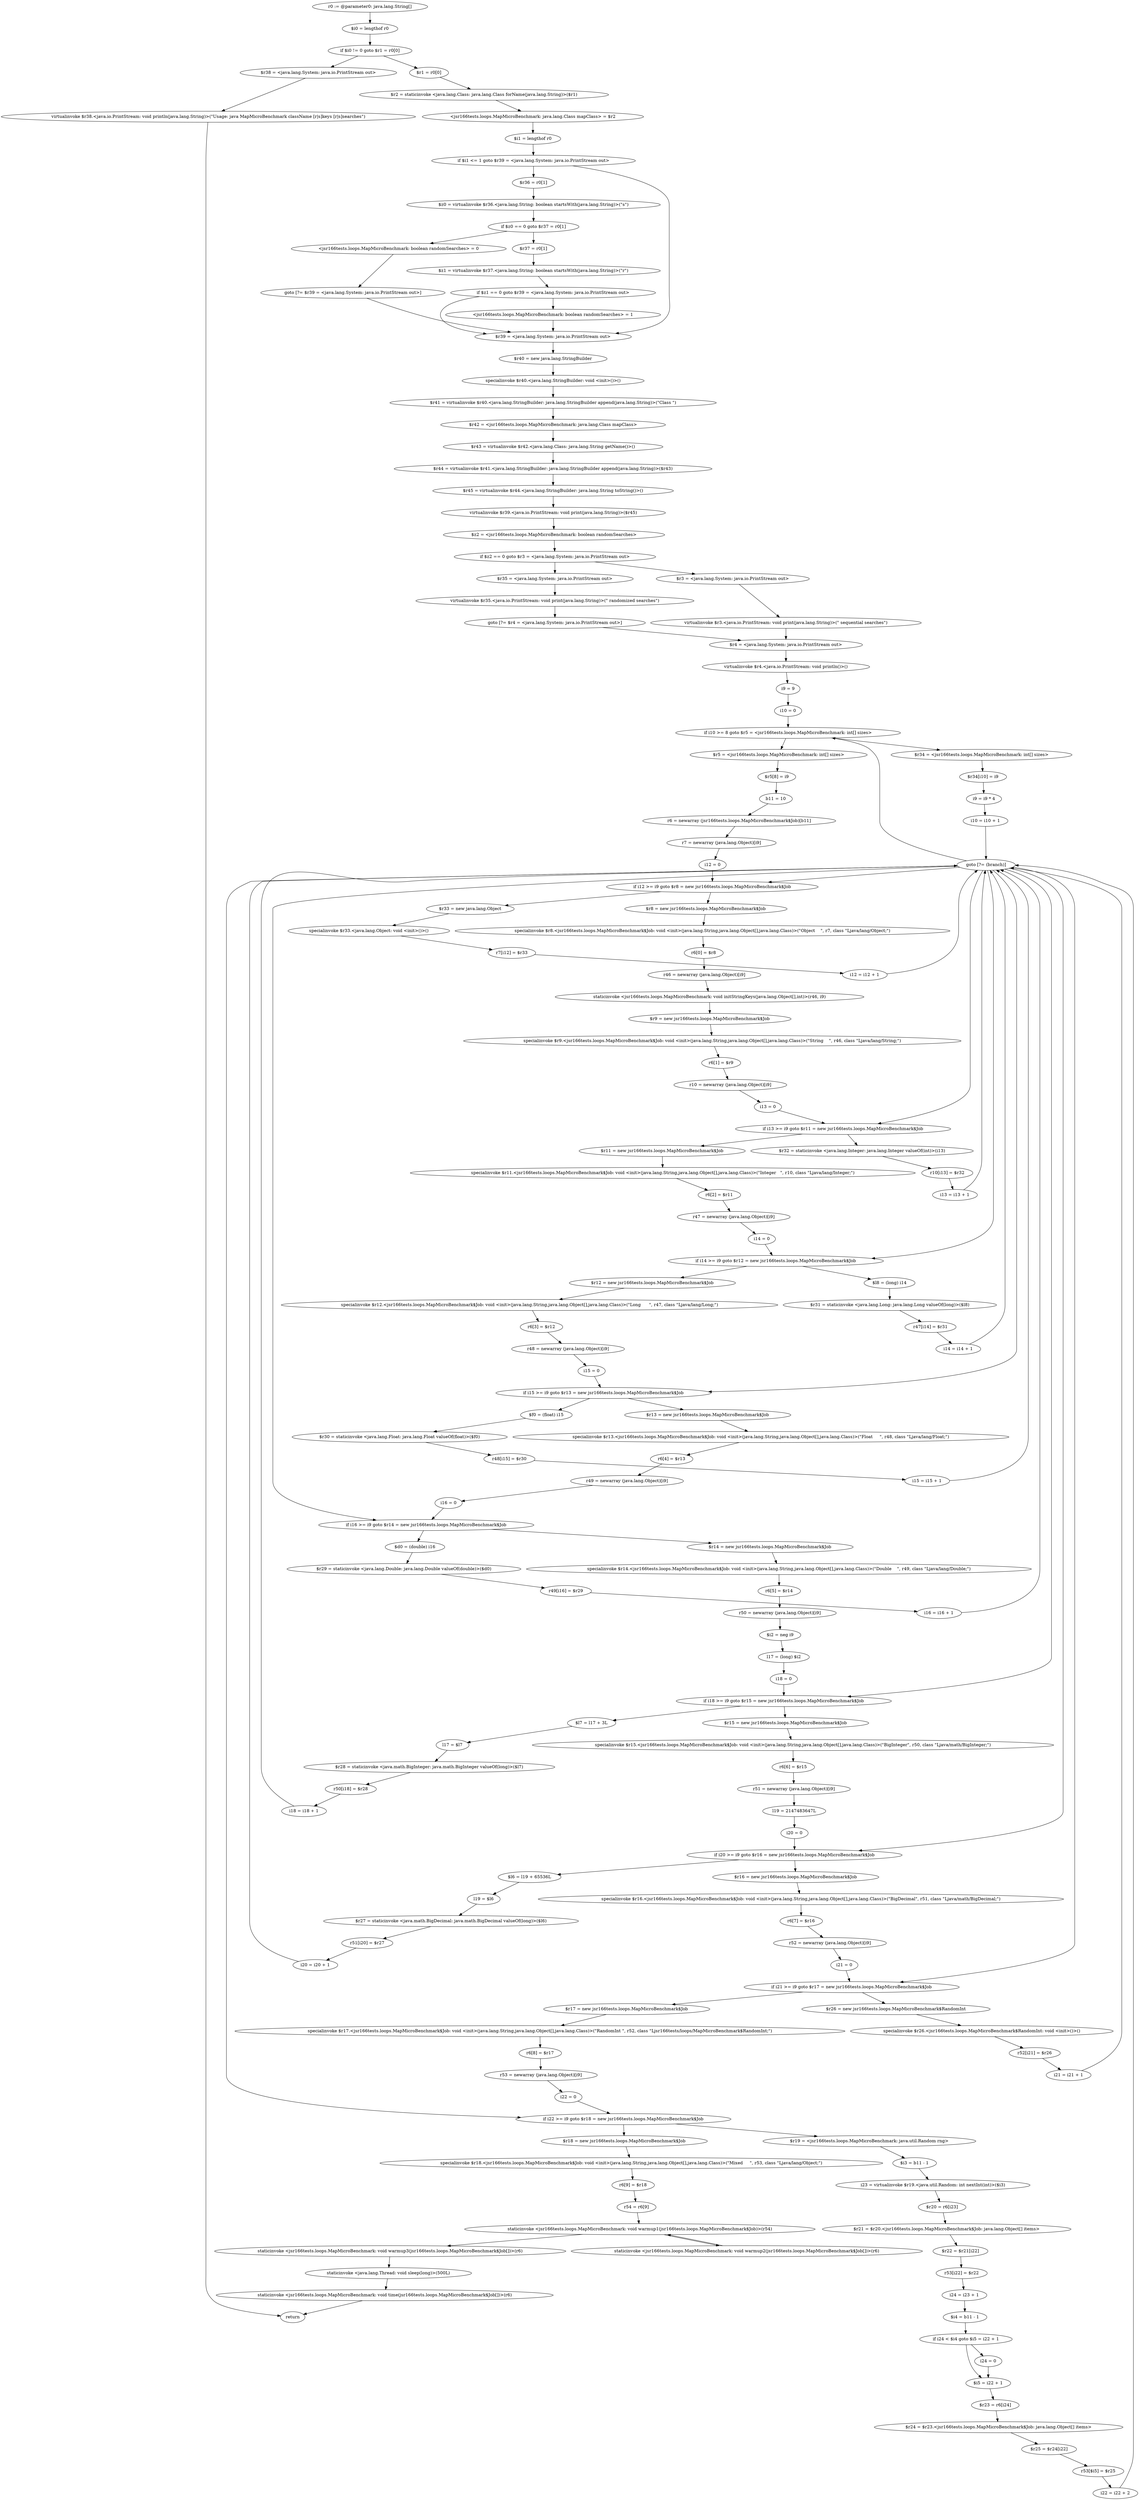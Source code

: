 digraph "unitGraph" {
    "r0 := @parameter0: java.lang.String[]"
    "$i0 = lengthof r0"
    "if $i0 != 0 goto $r1 = r0[0]"
    "$r38 = <java.lang.System: java.io.PrintStream out>"
    "virtualinvoke $r38.<java.io.PrintStream: void println(java.lang.String)>(\"Usage: java MapMicroBenchmark className [r|s]keys [r|s]searches\")"
    "return"
    "$r1 = r0[0]"
    "$r2 = staticinvoke <java.lang.Class: java.lang.Class forName(java.lang.String)>($r1)"
    "<jsr166tests.loops.MapMicroBenchmark: java.lang.Class mapClass> = $r2"
    "$i1 = lengthof r0"
    "if $i1 <= 1 goto $r39 = <java.lang.System: java.io.PrintStream out>"
    "$r36 = r0[1]"
    "$z0 = virtualinvoke $r36.<java.lang.String: boolean startsWith(java.lang.String)>(\"s\")"
    "if $z0 == 0 goto $r37 = r0[1]"
    "<jsr166tests.loops.MapMicroBenchmark: boolean randomSearches> = 0"
    "goto [?= $r39 = <java.lang.System: java.io.PrintStream out>]"
    "$r37 = r0[1]"
    "$z1 = virtualinvoke $r37.<java.lang.String: boolean startsWith(java.lang.String)>(\"r\")"
    "if $z1 == 0 goto $r39 = <java.lang.System: java.io.PrintStream out>"
    "<jsr166tests.loops.MapMicroBenchmark: boolean randomSearches> = 1"
    "$r39 = <java.lang.System: java.io.PrintStream out>"
    "$r40 = new java.lang.StringBuilder"
    "specialinvoke $r40.<java.lang.StringBuilder: void <init>()>()"
    "$r41 = virtualinvoke $r40.<java.lang.StringBuilder: java.lang.StringBuilder append(java.lang.String)>(\"Class \")"
    "$r42 = <jsr166tests.loops.MapMicroBenchmark: java.lang.Class mapClass>"
    "$r43 = virtualinvoke $r42.<java.lang.Class: java.lang.String getName()>()"
    "$r44 = virtualinvoke $r41.<java.lang.StringBuilder: java.lang.StringBuilder append(java.lang.String)>($r43)"
    "$r45 = virtualinvoke $r44.<java.lang.StringBuilder: java.lang.String toString()>()"
    "virtualinvoke $r39.<java.io.PrintStream: void print(java.lang.String)>($r45)"
    "$z2 = <jsr166tests.loops.MapMicroBenchmark: boolean randomSearches>"
    "if $z2 == 0 goto $r3 = <java.lang.System: java.io.PrintStream out>"
    "$r35 = <java.lang.System: java.io.PrintStream out>"
    "virtualinvoke $r35.<java.io.PrintStream: void print(java.lang.String)>(\" randomized searches\")"
    "goto [?= $r4 = <java.lang.System: java.io.PrintStream out>]"
    "$r3 = <java.lang.System: java.io.PrintStream out>"
    "virtualinvoke $r3.<java.io.PrintStream: void print(java.lang.String)>(\" sequential searches\")"
    "$r4 = <java.lang.System: java.io.PrintStream out>"
    "virtualinvoke $r4.<java.io.PrintStream: void println()>()"
    "i9 = 9"
    "i10 = 0"
    "if i10 >= 8 goto $r5 = <jsr166tests.loops.MapMicroBenchmark: int[] sizes>"
    "$r34 = <jsr166tests.loops.MapMicroBenchmark: int[] sizes>"
    "$r34[i10] = i9"
    "i9 = i9 * 4"
    "i10 = i10 + 1"
    "goto [?= (branch)]"
    "$r5 = <jsr166tests.loops.MapMicroBenchmark: int[] sizes>"
    "$r5[8] = i9"
    "b11 = 10"
    "r6 = newarray (jsr166tests.loops.MapMicroBenchmark$Job)[b11]"
    "r7 = newarray (java.lang.Object)[i9]"
    "i12 = 0"
    "if i12 >= i9 goto $r8 = new jsr166tests.loops.MapMicroBenchmark$Job"
    "$r33 = new java.lang.Object"
    "specialinvoke $r33.<java.lang.Object: void <init>()>()"
    "r7[i12] = $r33"
    "i12 = i12 + 1"
    "$r8 = new jsr166tests.loops.MapMicroBenchmark$Job"
    "specialinvoke $r8.<jsr166tests.loops.MapMicroBenchmark$Job: void <init>(java.lang.String,java.lang.Object[],java.lang.Class)>(\"Object    \", r7, class \"Ljava/lang/Object;\")"
    "r6[0] = $r8"
    "r46 = newarray (java.lang.Object)[i9]"
    "staticinvoke <jsr166tests.loops.MapMicroBenchmark: void initStringKeys(java.lang.Object[],int)>(r46, i9)"
    "$r9 = new jsr166tests.loops.MapMicroBenchmark$Job"
    "specialinvoke $r9.<jsr166tests.loops.MapMicroBenchmark$Job: void <init>(java.lang.String,java.lang.Object[],java.lang.Class)>(\"String    \", r46, class \"Ljava/lang/String;\")"
    "r6[1] = $r9"
    "r10 = newarray (java.lang.Object)[i9]"
    "i13 = 0"
    "if i13 >= i9 goto $r11 = new jsr166tests.loops.MapMicroBenchmark$Job"
    "$r32 = staticinvoke <java.lang.Integer: java.lang.Integer valueOf(int)>(i13)"
    "r10[i13] = $r32"
    "i13 = i13 + 1"
    "$r11 = new jsr166tests.loops.MapMicroBenchmark$Job"
    "specialinvoke $r11.<jsr166tests.loops.MapMicroBenchmark$Job: void <init>(java.lang.String,java.lang.Object[],java.lang.Class)>(\"Integer   \", r10, class \"Ljava/lang/Integer;\")"
    "r6[2] = $r11"
    "r47 = newarray (java.lang.Object)[i9]"
    "i14 = 0"
    "if i14 >= i9 goto $r12 = new jsr166tests.loops.MapMicroBenchmark$Job"
    "$l8 = (long) i14"
    "$r31 = staticinvoke <java.lang.Long: java.lang.Long valueOf(long)>($l8)"
    "r47[i14] = $r31"
    "i14 = i14 + 1"
    "$r12 = new jsr166tests.loops.MapMicroBenchmark$Job"
    "specialinvoke $r12.<jsr166tests.loops.MapMicroBenchmark$Job: void <init>(java.lang.String,java.lang.Object[],java.lang.Class)>(\"Long      \", r47, class \"Ljava/lang/Long;\")"
    "r6[3] = $r12"
    "r48 = newarray (java.lang.Object)[i9]"
    "i15 = 0"
    "if i15 >= i9 goto $r13 = new jsr166tests.loops.MapMicroBenchmark$Job"
    "$f0 = (float) i15"
    "$r30 = staticinvoke <java.lang.Float: java.lang.Float valueOf(float)>($f0)"
    "r48[i15] = $r30"
    "i15 = i15 + 1"
    "$r13 = new jsr166tests.loops.MapMicroBenchmark$Job"
    "specialinvoke $r13.<jsr166tests.loops.MapMicroBenchmark$Job: void <init>(java.lang.String,java.lang.Object[],java.lang.Class)>(\"Float     \", r48, class \"Ljava/lang/Float;\")"
    "r6[4] = $r13"
    "r49 = newarray (java.lang.Object)[i9]"
    "i16 = 0"
    "if i16 >= i9 goto $r14 = new jsr166tests.loops.MapMicroBenchmark$Job"
    "$d0 = (double) i16"
    "$r29 = staticinvoke <java.lang.Double: java.lang.Double valueOf(double)>($d0)"
    "r49[i16] = $r29"
    "i16 = i16 + 1"
    "$r14 = new jsr166tests.loops.MapMicroBenchmark$Job"
    "specialinvoke $r14.<jsr166tests.loops.MapMicroBenchmark$Job: void <init>(java.lang.String,java.lang.Object[],java.lang.Class)>(\"Double    \", r49, class \"Ljava/lang/Double;\")"
    "r6[5] = $r14"
    "r50 = newarray (java.lang.Object)[i9]"
    "$i2 = neg i9"
    "l17 = (long) $i2"
    "i18 = 0"
    "if i18 >= i9 goto $r15 = new jsr166tests.loops.MapMicroBenchmark$Job"
    "$l7 = l17 + 3L"
    "l17 = $l7"
    "$r28 = staticinvoke <java.math.BigInteger: java.math.BigInteger valueOf(long)>($l7)"
    "r50[i18] = $r28"
    "i18 = i18 + 1"
    "$r15 = new jsr166tests.loops.MapMicroBenchmark$Job"
    "specialinvoke $r15.<jsr166tests.loops.MapMicroBenchmark$Job: void <init>(java.lang.String,java.lang.Object[],java.lang.Class)>(\"BigInteger\", r50, class \"Ljava/math/BigInteger;\")"
    "r6[6] = $r15"
    "r51 = newarray (java.lang.Object)[i9]"
    "l19 = 2147483647L"
    "i20 = 0"
    "if i20 >= i9 goto $r16 = new jsr166tests.loops.MapMicroBenchmark$Job"
    "$l6 = l19 + 65536L"
    "l19 = $l6"
    "$r27 = staticinvoke <java.math.BigDecimal: java.math.BigDecimal valueOf(long)>($l6)"
    "r51[i20] = $r27"
    "i20 = i20 + 1"
    "$r16 = new jsr166tests.loops.MapMicroBenchmark$Job"
    "specialinvoke $r16.<jsr166tests.loops.MapMicroBenchmark$Job: void <init>(java.lang.String,java.lang.Object[],java.lang.Class)>(\"BigDecimal\", r51, class \"Ljava/math/BigDecimal;\")"
    "r6[7] = $r16"
    "r52 = newarray (java.lang.Object)[i9]"
    "i21 = 0"
    "if i21 >= i9 goto $r17 = new jsr166tests.loops.MapMicroBenchmark$Job"
    "$r26 = new jsr166tests.loops.MapMicroBenchmark$RandomInt"
    "specialinvoke $r26.<jsr166tests.loops.MapMicroBenchmark$RandomInt: void <init>()>()"
    "r52[i21] = $r26"
    "i21 = i21 + 1"
    "$r17 = new jsr166tests.loops.MapMicroBenchmark$Job"
    "specialinvoke $r17.<jsr166tests.loops.MapMicroBenchmark$Job: void <init>(java.lang.String,java.lang.Object[],java.lang.Class)>(\"RandomInt \", r52, class \"Ljsr166tests/loops/MapMicroBenchmark$RandomInt;\")"
    "r6[8] = $r17"
    "r53 = newarray (java.lang.Object)[i9]"
    "i22 = 0"
    "if i22 >= i9 goto $r18 = new jsr166tests.loops.MapMicroBenchmark$Job"
    "$r19 = <jsr166tests.loops.MapMicroBenchmark: java.util.Random rng>"
    "$i3 = b11 - 1"
    "i23 = virtualinvoke $r19.<java.util.Random: int nextInt(int)>($i3)"
    "$r20 = r6[i23]"
    "$r21 = $r20.<jsr166tests.loops.MapMicroBenchmark$Job: java.lang.Object[] items>"
    "$r22 = $r21[i22]"
    "r53[i22] = $r22"
    "i24 = i23 + 1"
    "$i4 = b11 - 1"
    "if i24 < $i4 goto $i5 = i22 + 1"
    "i24 = 0"
    "$i5 = i22 + 1"
    "$r23 = r6[i24]"
    "$r24 = $r23.<jsr166tests.loops.MapMicroBenchmark$Job: java.lang.Object[] items>"
    "$r25 = $r24[i22]"
    "r53[$i5] = $r25"
    "i22 = i22 + 2"
    "$r18 = new jsr166tests.loops.MapMicroBenchmark$Job"
    "specialinvoke $r18.<jsr166tests.loops.MapMicroBenchmark$Job: void <init>(java.lang.String,java.lang.Object[],java.lang.Class)>(\"Mixed     \", r53, class \"Ljava/lang/Object;\")"
    "r6[9] = $r18"
    "r54 = r6[9]"
    "staticinvoke <jsr166tests.loops.MapMicroBenchmark: void warmup1(jsr166tests.loops.MapMicroBenchmark$Job)>(r54)"
    "staticinvoke <jsr166tests.loops.MapMicroBenchmark: void warmup2(jsr166tests.loops.MapMicroBenchmark$Job[])>(r6)"
    "staticinvoke <jsr166tests.loops.MapMicroBenchmark: void warmup3(jsr166tests.loops.MapMicroBenchmark$Job[])>(r6)"
    "staticinvoke <java.lang.Thread: void sleep(long)>(500L)"
    "staticinvoke <jsr166tests.loops.MapMicroBenchmark: void time(jsr166tests.loops.MapMicroBenchmark$Job[])>(r6)"
    "r0 := @parameter0: java.lang.String[]"->"$i0 = lengthof r0";
    "$i0 = lengthof r0"->"if $i0 != 0 goto $r1 = r0[0]";
    "if $i0 != 0 goto $r1 = r0[0]"->"$r38 = <java.lang.System: java.io.PrintStream out>";
    "if $i0 != 0 goto $r1 = r0[0]"->"$r1 = r0[0]";
    "$r38 = <java.lang.System: java.io.PrintStream out>"->"virtualinvoke $r38.<java.io.PrintStream: void println(java.lang.String)>(\"Usage: java MapMicroBenchmark className [r|s]keys [r|s]searches\")";
    "virtualinvoke $r38.<java.io.PrintStream: void println(java.lang.String)>(\"Usage: java MapMicroBenchmark className [r|s]keys [r|s]searches\")"->"return";
    "$r1 = r0[0]"->"$r2 = staticinvoke <java.lang.Class: java.lang.Class forName(java.lang.String)>($r1)";
    "$r2 = staticinvoke <java.lang.Class: java.lang.Class forName(java.lang.String)>($r1)"->"<jsr166tests.loops.MapMicroBenchmark: java.lang.Class mapClass> = $r2";
    "<jsr166tests.loops.MapMicroBenchmark: java.lang.Class mapClass> = $r2"->"$i1 = lengthof r0";
    "$i1 = lengthof r0"->"if $i1 <= 1 goto $r39 = <java.lang.System: java.io.PrintStream out>";
    "if $i1 <= 1 goto $r39 = <java.lang.System: java.io.PrintStream out>"->"$r36 = r0[1]";
    "if $i1 <= 1 goto $r39 = <java.lang.System: java.io.PrintStream out>"->"$r39 = <java.lang.System: java.io.PrintStream out>";
    "$r36 = r0[1]"->"$z0 = virtualinvoke $r36.<java.lang.String: boolean startsWith(java.lang.String)>(\"s\")";
    "$z0 = virtualinvoke $r36.<java.lang.String: boolean startsWith(java.lang.String)>(\"s\")"->"if $z0 == 0 goto $r37 = r0[1]";
    "if $z0 == 0 goto $r37 = r0[1]"->"<jsr166tests.loops.MapMicroBenchmark: boolean randomSearches> = 0";
    "if $z0 == 0 goto $r37 = r0[1]"->"$r37 = r0[1]";
    "<jsr166tests.loops.MapMicroBenchmark: boolean randomSearches> = 0"->"goto [?= $r39 = <java.lang.System: java.io.PrintStream out>]";
    "goto [?= $r39 = <java.lang.System: java.io.PrintStream out>]"->"$r39 = <java.lang.System: java.io.PrintStream out>";
    "$r37 = r0[1]"->"$z1 = virtualinvoke $r37.<java.lang.String: boolean startsWith(java.lang.String)>(\"r\")";
    "$z1 = virtualinvoke $r37.<java.lang.String: boolean startsWith(java.lang.String)>(\"r\")"->"if $z1 == 0 goto $r39 = <java.lang.System: java.io.PrintStream out>";
    "if $z1 == 0 goto $r39 = <java.lang.System: java.io.PrintStream out>"->"<jsr166tests.loops.MapMicroBenchmark: boolean randomSearches> = 1";
    "if $z1 == 0 goto $r39 = <java.lang.System: java.io.PrintStream out>"->"$r39 = <java.lang.System: java.io.PrintStream out>";
    "<jsr166tests.loops.MapMicroBenchmark: boolean randomSearches> = 1"->"$r39 = <java.lang.System: java.io.PrintStream out>";
    "$r39 = <java.lang.System: java.io.PrintStream out>"->"$r40 = new java.lang.StringBuilder";
    "$r40 = new java.lang.StringBuilder"->"specialinvoke $r40.<java.lang.StringBuilder: void <init>()>()";
    "specialinvoke $r40.<java.lang.StringBuilder: void <init>()>()"->"$r41 = virtualinvoke $r40.<java.lang.StringBuilder: java.lang.StringBuilder append(java.lang.String)>(\"Class \")";
    "$r41 = virtualinvoke $r40.<java.lang.StringBuilder: java.lang.StringBuilder append(java.lang.String)>(\"Class \")"->"$r42 = <jsr166tests.loops.MapMicroBenchmark: java.lang.Class mapClass>";
    "$r42 = <jsr166tests.loops.MapMicroBenchmark: java.lang.Class mapClass>"->"$r43 = virtualinvoke $r42.<java.lang.Class: java.lang.String getName()>()";
    "$r43 = virtualinvoke $r42.<java.lang.Class: java.lang.String getName()>()"->"$r44 = virtualinvoke $r41.<java.lang.StringBuilder: java.lang.StringBuilder append(java.lang.String)>($r43)";
    "$r44 = virtualinvoke $r41.<java.lang.StringBuilder: java.lang.StringBuilder append(java.lang.String)>($r43)"->"$r45 = virtualinvoke $r44.<java.lang.StringBuilder: java.lang.String toString()>()";
    "$r45 = virtualinvoke $r44.<java.lang.StringBuilder: java.lang.String toString()>()"->"virtualinvoke $r39.<java.io.PrintStream: void print(java.lang.String)>($r45)";
    "virtualinvoke $r39.<java.io.PrintStream: void print(java.lang.String)>($r45)"->"$z2 = <jsr166tests.loops.MapMicroBenchmark: boolean randomSearches>";
    "$z2 = <jsr166tests.loops.MapMicroBenchmark: boolean randomSearches>"->"if $z2 == 0 goto $r3 = <java.lang.System: java.io.PrintStream out>";
    "if $z2 == 0 goto $r3 = <java.lang.System: java.io.PrintStream out>"->"$r35 = <java.lang.System: java.io.PrintStream out>";
    "if $z2 == 0 goto $r3 = <java.lang.System: java.io.PrintStream out>"->"$r3 = <java.lang.System: java.io.PrintStream out>";
    "$r35 = <java.lang.System: java.io.PrintStream out>"->"virtualinvoke $r35.<java.io.PrintStream: void print(java.lang.String)>(\" randomized searches\")";
    "virtualinvoke $r35.<java.io.PrintStream: void print(java.lang.String)>(\" randomized searches\")"->"goto [?= $r4 = <java.lang.System: java.io.PrintStream out>]";
    "goto [?= $r4 = <java.lang.System: java.io.PrintStream out>]"->"$r4 = <java.lang.System: java.io.PrintStream out>";
    "$r3 = <java.lang.System: java.io.PrintStream out>"->"virtualinvoke $r3.<java.io.PrintStream: void print(java.lang.String)>(\" sequential searches\")";
    "virtualinvoke $r3.<java.io.PrintStream: void print(java.lang.String)>(\" sequential searches\")"->"$r4 = <java.lang.System: java.io.PrintStream out>";
    "$r4 = <java.lang.System: java.io.PrintStream out>"->"virtualinvoke $r4.<java.io.PrintStream: void println()>()";
    "virtualinvoke $r4.<java.io.PrintStream: void println()>()"->"i9 = 9";
    "i9 = 9"->"i10 = 0";
    "i10 = 0"->"if i10 >= 8 goto $r5 = <jsr166tests.loops.MapMicroBenchmark: int[] sizes>";
    "if i10 >= 8 goto $r5 = <jsr166tests.loops.MapMicroBenchmark: int[] sizes>"->"$r34 = <jsr166tests.loops.MapMicroBenchmark: int[] sizes>";
    "if i10 >= 8 goto $r5 = <jsr166tests.loops.MapMicroBenchmark: int[] sizes>"->"$r5 = <jsr166tests.loops.MapMicroBenchmark: int[] sizes>";
    "$r34 = <jsr166tests.loops.MapMicroBenchmark: int[] sizes>"->"$r34[i10] = i9";
    "$r34[i10] = i9"->"i9 = i9 * 4";
    "i9 = i9 * 4"->"i10 = i10 + 1";
    "i10 = i10 + 1"->"goto [?= (branch)]";
    "goto [?= (branch)]"->"if i10 >= 8 goto $r5 = <jsr166tests.loops.MapMicroBenchmark: int[] sizes>";
    "$r5 = <jsr166tests.loops.MapMicroBenchmark: int[] sizes>"->"$r5[8] = i9";
    "$r5[8] = i9"->"b11 = 10";
    "b11 = 10"->"r6 = newarray (jsr166tests.loops.MapMicroBenchmark$Job)[b11]";
    "r6 = newarray (jsr166tests.loops.MapMicroBenchmark$Job)[b11]"->"r7 = newarray (java.lang.Object)[i9]";
    "r7 = newarray (java.lang.Object)[i9]"->"i12 = 0";
    "i12 = 0"->"if i12 >= i9 goto $r8 = new jsr166tests.loops.MapMicroBenchmark$Job";
    "if i12 >= i9 goto $r8 = new jsr166tests.loops.MapMicroBenchmark$Job"->"$r33 = new java.lang.Object";
    "if i12 >= i9 goto $r8 = new jsr166tests.loops.MapMicroBenchmark$Job"->"$r8 = new jsr166tests.loops.MapMicroBenchmark$Job";
    "$r33 = new java.lang.Object"->"specialinvoke $r33.<java.lang.Object: void <init>()>()";
    "specialinvoke $r33.<java.lang.Object: void <init>()>()"->"r7[i12] = $r33";
    "r7[i12] = $r33"->"i12 = i12 + 1";
    "i12 = i12 + 1"->"goto [?= (branch)]";
    "goto [?= (branch)]"->"if i12 >= i9 goto $r8 = new jsr166tests.loops.MapMicroBenchmark$Job";
    "$r8 = new jsr166tests.loops.MapMicroBenchmark$Job"->"specialinvoke $r8.<jsr166tests.loops.MapMicroBenchmark$Job: void <init>(java.lang.String,java.lang.Object[],java.lang.Class)>(\"Object    \", r7, class \"Ljava/lang/Object;\")";
    "specialinvoke $r8.<jsr166tests.loops.MapMicroBenchmark$Job: void <init>(java.lang.String,java.lang.Object[],java.lang.Class)>(\"Object    \", r7, class \"Ljava/lang/Object;\")"->"r6[0] = $r8";
    "r6[0] = $r8"->"r46 = newarray (java.lang.Object)[i9]";
    "r46 = newarray (java.lang.Object)[i9]"->"staticinvoke <jsr166tests.loops.MapMicroBenchmark: void initStringKeys(java.lang.Object[],int)>(r46, i9)";
    "staticinvoke <jsr166tests.loops.MapMicroBenchmark: void initStringKeys(java.lang.Object[],int)>(r46, i9)"->"$r9 = new jsr166tests.loops.MapMicroBenchmark$Job";
    "$r9 = new jsr166tests.loops.MapMicroBenchmark$Job"->"specialinvoke $r9.<jsr166tests.loops.MapMicroBenchmark$Job: void <init>(java.lang.String,java.lang.Object[],java.lang.Class)>(\"String    \", r46, class \"Ljava/lang/String;\")";
    "specialinvoke $r9.<jsr166tests.loops.MapMicroBenchmark$Job: void <init>(java.lang.String,java.lang.Object[],java.lang.Class)>(\"String    \", r46, class \"Ljava/lang/String;\")"->"r6[1] = $r9";
    "r6[1] = $r9"->"r10 = newarray (java.lang.Object)[i9]";
    "r10 = newarray (java.lang.Object)[i9]"->"i13 = 0";
    "i13 = 0"->"if i13 >= i9 goto $r11 = new jsr166tests.loops.MapMicroBenchmark$Job";
    "if i13 >= i9 goto $r11 = new jsr166tests.loops.MapMicroBenchmark$Job"->"$r32 = staticinvoke <java.lang.Integer: java.lang.Integer valueOf(int)>(i13)";
    "if i13 >= i9 goto $r11 = new jsr166tests.loops.MapMicroBenchmark$Job"->"$r11 = new jsr166tests.loops.MapMicroBenchmark$Job";
    "$r32 = staticinvoke <java.lang.Integer: java.lang.Integer valueOf(int)>(i13)"->"r10[i13] = $r32";
    "r10[i13] = $r32"->"i13 = i13 + 1";
    "i13 = i13 + 1"->"goto [?= (branch)]";
    "goto [?= (branch)]"->"if i13 >= i9 goto $r11 = new jsr166tests.loops.MapMicroBenchmark$Job";
    "$r11 = new jsr166tests.loops.MapMicroBenchmark$Job"->"specialinvoke $r11.<jsr166tests.loops.MapMicroBenchmark$Job: void <init>(java.lang.String,java.lang.Object[],java.lang.Class)>(\"Integer   \", r10, class \"Ljava/lang/Integer;\")";
    "specialinvoke $r11.<jsr166tests.loops.MapMicroBenchmark$Job: void <init>(java.lang.String,java.lang.Object[],java.lang.Class)>(\"Integer   \", r10, class \"Ljava/lang/Integer;\")"->"r6[2] = $r11";
    "r6[2] = $r11"->"r47 = newarray (java.lang.Object)[i9]";
    "r47 = newarray (java.lang.Object)[i9]"->"i14 = 0";
    "i14 = 0"->"if i14 >= i9 goto $r12 = new jsr166tests.loops.MapMicroBenchmark$Job";
    "if i14 >= i9 goto $r12 = new jsr166tests.loops.MapMicroBenchmark$Job"->"$l8 = (long) i14";
    "if i14 >= i9 goto $r12 = new jsr166tests.loops.MapMicroBenchmark$Job"->"$r12 = new jsr166tests.loops.MapMicroBenchmark$Job";
    "$l8 = (long) i14"->"$r31 = staticinvoke <java.lang.Long: java.lang.Long valueOf(long)>($l8)";
    "$r31 = staticinvoke <java.lang.Long: java.lang.Long valueOf(long)>($l8)"->"r47[i14] = $r31";
    "r47[i14] = $r31"->"i14 = i14 + 1";
    "i14 = i14 + 1"->"goto [?= (branch)]";
    "goto [?= (branch)]"->"if i14 >= i9 goto $r12 = new jsr166tests.loops.MapMicroBenchmark$Job";
    "$r12 = new jsr166tests.loops.MapMicroBenchmark$Job"->"specialinvoke $r12.<jsr166tests.loops.MapMicroBenchmark$Job: void <init>(java.lang.String,java.lang.Object[],java.lang.Class)>(\"Long      \", r47, class \"Ljava/lang/Long;\")";
    "specialinvoke $r12.<jsr166tests.loops.MapMicroBenchmark$Job: void <init>(java.lang.String,java.lang.Object[],java.lang.Class)>(\"Long      \", r47, class \"Ljava/lang/Long;\")"->"r6[3] = $r12";
    "r6[3] = $r12"->"r48 = newarray (java.lang.Object)[i9]";
    "r48 = newarray (java.lang.Object)[i9]"->"i15 = 0";
    "i15 = 0"->"if i15 >= i9 goto $r13 = new jsr166tests.loops.MapMicroBenchmark$Job";
    "if i15 >= i9 goto $r13 = new jsr166tests.loops.MapMicroBenchmark$Job"->"$f0 = (float) i15";
    "if i15 >= i9 goto $r13 = new jsr166tests.loops.MapMicroBenchmark$Job"->"$r13 = new jsr166tests.loops.MapMicroBenchmark$Job";
    "$f0 = (float) i15"->"$r30 = staticinvoke <java.lang.Float: java.lang.Float valueOf(float)>($f0)";
    "$r30 = staticinvoke <java.lang.Float: java.lang.Float valueOf(float)>($f0)"->"r48[i15] = $r30";
    "r48[i15] = $r30"->"i15 = i15 + 1";
    "i15 = i15 + 1"->"goto [?= (branch)]";
    "goto [?= (branch)]"->"if i15 >= i9 goto $r13 = new jsr166tests.loops.MapMicroBenchmark$Job";
    "$r13 = new jsr166tests.loops.MapMicroBenchmark$Job"->"specialinvoke $r13.<jsr166tests.loops.MapMicroBenchmark$Job: void <init>(java.lang.String,java.lang.Object[],java.lang.Class)>(\"Float     \", r48, class \"Ljava/lang/Float;\")";
    "specialinvoke $r13.<jsr166tests.loops.MapMicroBenchmark$Job: void <init>(java.lang.String,java.lang.Object[],java.lang.Class)>(\"Float     \", r48, class \"Ljava/lang/Float;\")"->"r6[4] = $r13";
    "r6[4] = $r13"->"r49 = newarray (java.lang.Object)[i9]";
    "r49 = newarray (java.lang.Object)[i9]"->"i16 = 0";
    "i16 = 0"->"if i16 >= i9 goto $r14 = new jsr166tests.loops.MapMicroBenchmark$Job";
    "if i16 >= i9 goto $r14 = new jsr166tests.loops.MapMicroBenchmark$Job"->"$d0 = (double) i16";
    "if i16 >= i9 goto $r14 = new jsr166tests.loops.MapMicroBenchmark$Job"->"$r14 = new jsr166tests.loops.MapMicroBenchmark$Job";
    "$d0 = (double) i16"->"$r29 = staticinvoke <java.lang.Double: java.lang.Double valueOf(double)>($d0)";
    "$r29 = staticinvoke <java.lang.Double: java.lang.Double valueOf(double)>($d0)"->"r49[i16] = $r29";
    "r49[i16] = $r29"->"i16 = i16 + 1";
    "i16 = i16 + 1"->"goto [?= (branch)]";
    "goto [?= (branch)]"->"if i16 >= i9 goto $r14 = new jsr166tests.loops.MapMicroBenchmark$Job";
    "$r14 = new jsr166tests.loops.MapMicroBenchmark$Job"->"specialinvoke $r14.<jsr166tests.loops.MapMicroBenchmark$Job: void <init>(java.lang.String,java.lang.Object[],java.lang.Class)>(\"Double    \", r49, class \"Ljava/lang/Double;\")";
    "specialinvoke $r14.<jsr166tests.loops.MapMicroBenchmark$Job: void <init>(java.lang.String,java.lang.Object[],java.lang.Class)>(\"Double    \", r49, class \"Ljava/lang/Double;\")"->"r6[5] = $r14";
    "r6[5] = $r14"->"r50 = newarray (java.lang.Object)[i9]";
    "r50 = newarray (java.lang.Object)[i9]"->"$i2 = neg i9";
    "$i2 = neg i9"->"l17 = (long) $i2";
    "l17 = (long) $i2"->"i18 = 0";
    "i18 = 0"->"if i18 >= i9 goto $r15 = new jsr166tests.loops.MapMicroBenchmark$Job";
    "if i18 >= i9 goto $r15 = new jsr166tests.loops.MapMicroBenchmark$Job"->"$l7 = l17 + 3L";
    "if i18 >= i9 goto $r15 = new jsr166tests.loops.MapMicroBenchmark$Job"->"$r15 = new jsr166tests.loops.MapMicroBenchmark$Job";
    "$l7 = l17 + 3L"->"l17 = $l7";
    "l17 = $l7"->"$r28 = staticinvoke <java.math.BigInteger: java.math.BigInteger valueOf(long)>($l7)";
    "$r28 = staticinvoke <java.math.BigInteger: java.math.BigInteger valueOf(long)>($l7)"->"r50[i18] = $r28";
    "r50[i18] = $r28"->"i18 = i18 + 1";
    "i18 = i18 + 1"->"goto [?= (branch)]";
    "goto [?= (branch)]"->"if i18 >= i9 goto $r15 = new jsr166tests.loops.MapMicroBenchmark$Job";
    "$r15 = new jsr166tests.loops.MapMicroBenchmark$Job"->"specialinvoke $r15.<jsr166tests.loops.MapMicroBenchmark$Job: void <init>(java.lang.String,java.lang.Object[],java.lang.Class)>(\"BigInteger\", r50, class \"Ljava/math/BigInteger;\")";
    "specialinvoke $r15.<jsr166tests.loops.MapMicroBenchmark$Job: void <init>(java.lang.String,java.lang.Object[],java.lang.Class)>(\"BigInteger\", r50, class \"Ljava/math/BigInteger;\")"->"r6[6] = $r15";
    "r6[6] = $r15"->"r51 = newarray (java.lang.Object)[i9]";
    "r51 = newarray (java.lang.Object)[i9]"->"l19 = 2147483647L";
    "l19 = 2147483647L"->"i20 = 0";
    "i20 = 0"->"if i20 >= i9 goto $r16 = new jsr166tests.loops.MapMicroBenchmark$Job";
    "if i20 >= i9 goto $r16 = new jsr166tests.loops.MapMicroBenchmark$Job"->"$l6 = l19 + 65536L";
    "if i20 >= i9 goto $r16 = new jsr166tests.loops.MapMicroBenchmark$Job"->"$r16 = new jsr166tests.loops.MapMicroBenchmark$Job";
    "$l6 = l19 + 65536L"->"l19 = $l6";
    "l19 = $l6"->"$r27 = staticinvoke <java.math.BigDecimal: java.math.BigDecimal valueOf(long)>($l6)";
    "$r27 = staticinvoke <java.math.BigDecimal: java.math.BigDecimal valueOf(long)>($l6)"->"r51[i20] = $r27";
    "r51[i20] = $r27"->"i20 = i20 + 1";
    "i20 = i20 + 1"->"goto [?= (branch)]";
    "goto [?= (branch)]"->"if i20 >= i9 goto $r16 = new jsr166tests.loops.MapMicroBenchmark$Job";
    "$r16 = new jsr166tests.loops.MapMicroBenchmark$Job"->"specialinvoke $r16.<jsr166tests.loops.MapMicroBenchmark$Job: void <init>(java.lang.String,java.lang.Object[],java.lang.Class)>(\"BigDecimal\", r51, class \"Ljava/math/BigDecimal;\")";
    "specialinvoke $r16.<jsr166tests.loops.MapMicroBenchmark$Job: void <init>(java.lang.String,java.lang.Object[],java.lang.Class)>(\"BigDecimal\", r51, class \"Ljava/math/BigDecimal;\")"->"r6[7] = $r16";
    "r6[7] = $r16"->"r52 = newarray (java.lang.Object)[i9]";
    "r52 = newarray (java.lang.Object)[i9]"->"i21 = 0";
    "i21 = 0"->"if i21 >= i9 goto $r17 = new jsr166tests.loops.MapMicroBenchmark$Job";
    "if i21 >= i9 goto $r17 = new jsr166tests.loops.MapMicroBenchmark$Job"->"$r26 = new jsr166tests.loops.MapMicroBenchmark$RandomInt";
    "if i21 >= i9 goto $r17 = new jsr166tests.loops.MapMicroBenchmark$Job"->"$r17 = new jsr166tests.loops.MapMicroBenchmark$Job";
    "$r26 = new jsr166tests.loops.MapMicroBenchmark$RandomInt"->"specialinvoke $r26.<jsr166tests.loops.MapMicroBenchmark$RandomInt: void <init>()>()";
    "specialinvoke $r26.<jsr166tests.loops.MapMicroBenchmark$RandomInt: void <init>()>()"->"r52[i21] = $r26";
    "r52[i21] = $r26"->"i21 = i21 + 1";
    "i21 = i21 + 1"->"goto [?= (branch)]";
    "goto [?= (branch)]"->"if i21 >= i9 goto $r17 = new jsr166tests.loops.MapMicroBenchmark$Job";
    "$r17 = new jsr166tests.loops.MapMicroBenchmark$Job"->"specialinvoke $r17.<jsr166tests.loops.MapMicroBenchmark$Job: void <init>(java.lang.String,java.lang.Object[],java.lang.Class)>(\"RandomInt \", r52, class \"Ljsr166tests/loops/MapMicroBenchmark$RandomInt;\")";
    "specialinvoke $r17.<jsr166tests.loops.MapMicroBenchmark$Job: void <init>(java.lang.String,java.lang.Object[],java.lang.Class)>(\"RandomInt \", r52, class \"Ljsr166tests/loops/MapMicroBenchmark$RandomInt;\")"->"r6[8] = $r17";
    "r6[8] = $r17"->"r53 = newarray (java.lang.Object)[i9]";
    "r53 = newarray (java.lang.Object)[i9]"->"i22 = 0";
    "i22 = 0"->"if i22 >= i9 goto $r18 = new jsr166tests.loops.MapMicroBenchmark$Job";
    "if i22 >= i9 goto $r18 = new jsr166tests.loops.MapMicroBenchmark$Job"->"$r19 = <jsr166tests.loops.MapMicroBenchmark: java.util.Random rng>";
    "if i22 >= i9 goto $r18 = new jsr166tests.loops.MapMicroBenchmark$Job"->"$r18 = new jsr166tests.loops.MapMicroBenchmark$Job";
    "$r19 = <jsr166tests.loops.MapMicroBenchmark: java.util.Random rng>"->"$i3 = b11 - 1";
    "$i3 = b11 - 1"->"i23 = virtualinvoke $r19.<java.util.Random: int nextInt(int)>($i3)";
    "i23 = virtualinvoke $r19.<java.util.Random: int nextInt(int)>($i3)"->"$r20 = r6[i23]";
    "$r20 = r6[i23]"->"$r21 = $r20.<jsr166tests.loops.MapMicroBenchmark$Job: java.lang.Object[] items>";
    "$r21 = $r20.<jsr166tests.loops.MapMicroBenchmark$Job: java.lang.Object[] items>"->"$r22 = $r21[i22]";
    "$r22 = $r21[i22]"->"r53[i22] = $r22";
    "r53[i22] = $r22"->"i24 = i23 + 1";
    "i24 = i23 + 1"->"$i4 = b11 - 1";
    "$i4 = b11 - 1"->"if i24 < $i4 goto $i5 = i22 + 1";
    "if i24 < $i4 goto $i5 = i22 + 1"->"i24 = 0";
    "if i24 < $i4 goto $i5 = i22 + 1"->"$i5 = i22 + 1";
    "i24 = 0"->"$i5 = i22 + 1";
    "$i5 = i22 + 1"->"$r23 = r6[i24]";
    "$r23 = r6[i24]"->"$r24 = $r23.<jsr166tests.loops.MapMicroBenchmark$Job: java.lang.Object[] items>";
    "$r24 = $r23.<jsr166tests.loops.MapMicroBenchmark$Job: java.lang.Object[] items>"->"$r25 = $r24[i22]";
    "$r25 = $r24[i22]"->"r53[$i5] = $r25";
    "r53[$i5] = $r25"->"i22 = i22 + 2";
    "i22 = i22 + 2"->"goto [?= (branch)]";
    "goto [?= (branch)]"->"if i22 >= i9 goto $r18 = new jsr166tests.loops.MapMicroBenchmark$Job";
    "$r18 = new jsr166tests.loops.MapMicroBenchmark$Job"->"specialinvoke $r18.<jsr166tests.loops.MapMicroBenchmark$Job: void <init>(java.lang.String,java.lang.Object[],java.lang.Class)>(\"Mixed     \", r53, class \"Ljava/lang/Object;\")";
    "specialinvoke $r18.<jsr166tests.loops.MapMicroBenchmark$Job: void <init>(java.lang.String,java.lang.Object[],java.lang.Class)>(\"Mixed     \", r53, class \"Ljava/lang/Object;\")"->"r6[9] = $r18";
    "r6[9] = $r18"->"r54 = r6[9]";
    "r54 = r6[9]"->"staticinvoke <jsr166tests.loops.MapMicroBenchmark: void warmup1(jsr166tests.loops.MapMicroBenchmark$Job)>(r54)";
    "staticinvoke <jsr166tests.loops.MapMicroBenchmark: void warmup1(jsr166tests.loops.MapMicroBenchmark$Job)>(r54)"->"staticinvoke <jsr166tests.loops.MapMicroBenchmark: void warmup2(jsr166tests.loops.MapMicroBenchmark$Job[])>(r6)";
    "staticinvoke <jsr166tests.loops.MapMicroBenchmark: void warmup2(jsr166tests.loops.MapMicroBenchmark$Job[])>(r6)"->"staticinvoke <jsr166tests.loops.MapMicroBenchmark: void warmup1(jsr166tests.loops.MapMicroBenchmark$Job)>(r54)";
    "staticinvoke <jsr166tests.loops.MapMicroBenchmark: void warmup1(jsr166tests.loops.MapMicroBenchmark$Job)>(r54)"->"staticinvoke <jsr166tests.loops.MapMicroBenchmark: void warmup3(jsr166tests.loops.MapMicroBenchmark$Job[])>(r6)";
    "staticinvoke <jsr166tests.loops.MapMicroBenchmark: void warmup3(jsr166tests.loops.MapMicroBenchmark$Job[])>(r6)"->"staticinvoke <java.lang.Thread: void sleep(long)>(500L)";
    "staticinvoke <java.lang.Thread: void sleep(long)>(500L)"->"staticinvoke <jsr166tests.loops.MapMicroBenchmark: void time(jsr166tests.loops.MapMicroBenchmark$Job[])>(r6)";
    "staticinvoke <jsr166tests.loops.MapMicroBenchmark: void time(jsr166tests.loops.MapMicroBenchmark$Job[])>(r6)"->"return";
}
